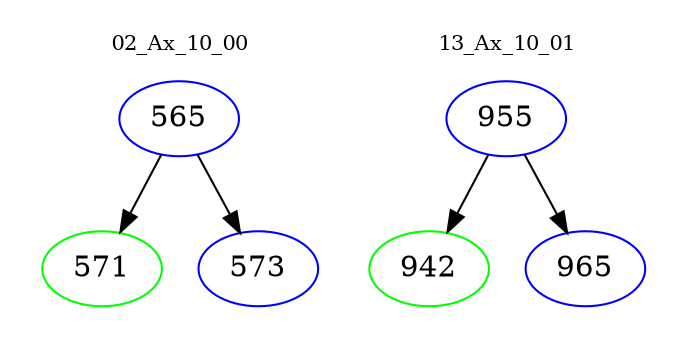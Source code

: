 digraph{
subgraph cluster_0 {
color = white
label = "02_Ax_10_00";
fontsize=10;
T0_565 [label="565", color="blue"]
T0_565 -> T0_571 [color="black"]
T0_571 [label="571", color="green"]
T0_565 -> T0_573 [color="black"]
T0_573 [label="573", color="blue"]
}
subgraph cluster_1 {
color = white
label = "13_Ax_10_01";
fontsize=10;
T1_955 [label="955", color="blue"]
T1_955 -> T1_942 [color="black"]
T1_942 [label="942", color="green"]
T1_955 -> T1_965 [color="black"]
T1_965 [label="965", color="blue"]
}
}
